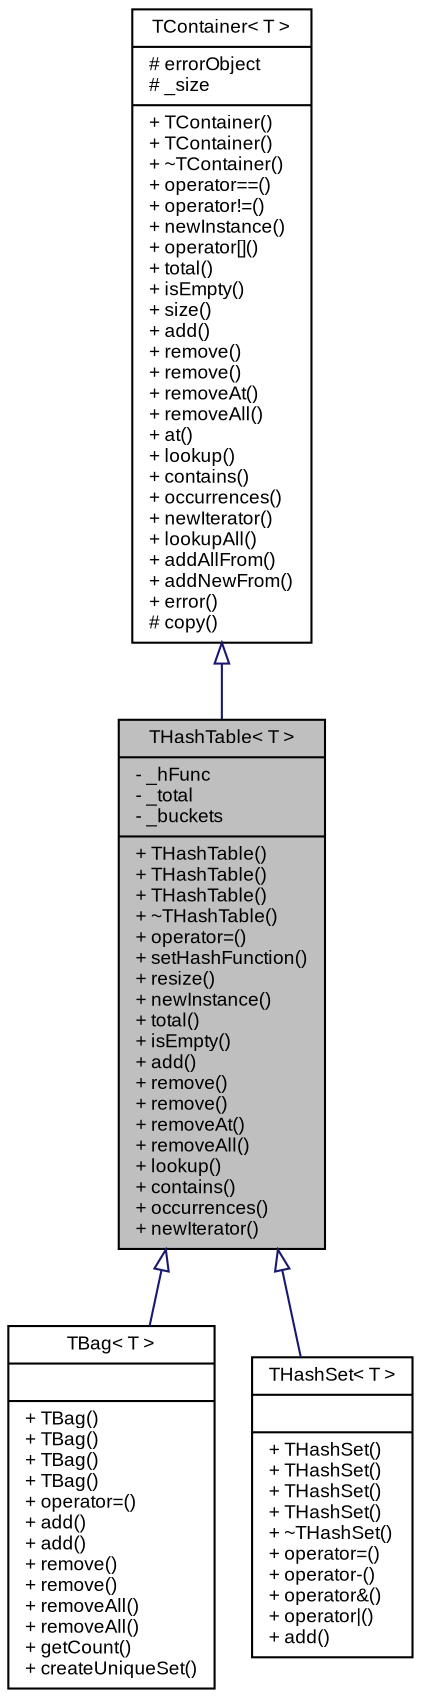 digraph G
{
  bgcolor="transparent";
  edge [fontname="Arial",fontsize="9",labelfontname="Arial",labelfontsize="9"];
  node [fontname="Arial",fontsize="9",shape=record];
  Node1 [label="{THashTable\< T \>\n|- _hFunc\l- _total\l- _buckets\l|+ THashTable()\l+ THashTable()\l+ THashTable()\l+ ~THashTable()\l+ operator=()\l+ setHashFunction()\l+ resize()\l+ newInstance()\l+ total()\l+ isEmpty()\l+ add()\l+ remove()\l+ remove()\l+ removeAt()\l+ removeAll()\l+ lookup()\l+ contains()\l+ occurrences()\l+ newIterator()\l}",height=0.2,width=0.4,color="black", fillcolor="grey75", style="filled" fontcolor="black"];
  Node2 -> Node1 [dir=back,color="midnightblue",fontsize="9",style="solid",arrowtail="empty",fontname="Arial"];
  Node2 [label="{TContainer\< T \>\n|# errorObject\l# _size\l|+ TContainer()\l+ TContainer()\l+ ~TContainer()\l+ operator==()\l+ operator!=()\l+ newInstance()\l+ operator[]()\l+ total()\l+ isEmpty()\l+ size()\l+ add()\l+ remove()\l+ remove()\l+ removeAt()\l+ removeAll()\l+ at()\l+ lookup()\l+ contains()\l+ occurrences()\l+ newIterator()\l+ lookupAll()\l+ addAllFrom()\l+ addNewFrom()\l+ error()\l# copy()\l}",height=0.2,width=0.4,color="black",URL="$classSteinberg_1_1TContainer.html",tooltip="Template container base class (abstract)."];
  Node1 -> Node3 [dir=back,color="midnightblue",fontsize="9",style="solid",arrowtail="empty",fontname="Arial"];
  Node3 [label="{TBag\< T \>\n||+ TBag()\l+ TBag()\l+ TBag()\l+ TBag()\l+ operator=()\l+ add()\l+ add()\l+ remove()\l+ remove()\l+ removeAll()\l+ removeAll()\l+ getCount()\l+ createUniqueSet()\l}",height=0.2,width=0.4,color="black",URL="$classSteinberg_1_1TBag.html",tooltip="Bag template."];
  Node1 -> Node4 [dir=back,color="midnightblue",fontsize="9",style="solid",arrowtail="empty",fontname="Arial"];
  Node4 [label="{THashSet\< T \>\n||+ THashSet()\l+ THashSet()\l+ THashSet()\l+ THashSet()\l+ ~THashSet()\l+ operator=()\l+ operator-()\l+ operator&()\l+ operator\|()\l+ add()\l}",height=0.2,width=0.4,color="black",URL="$classSteinberg_1_1THashSet.html",tooltip="A hash set is a collection of items, without any particular order and without repetitions..."];
}
